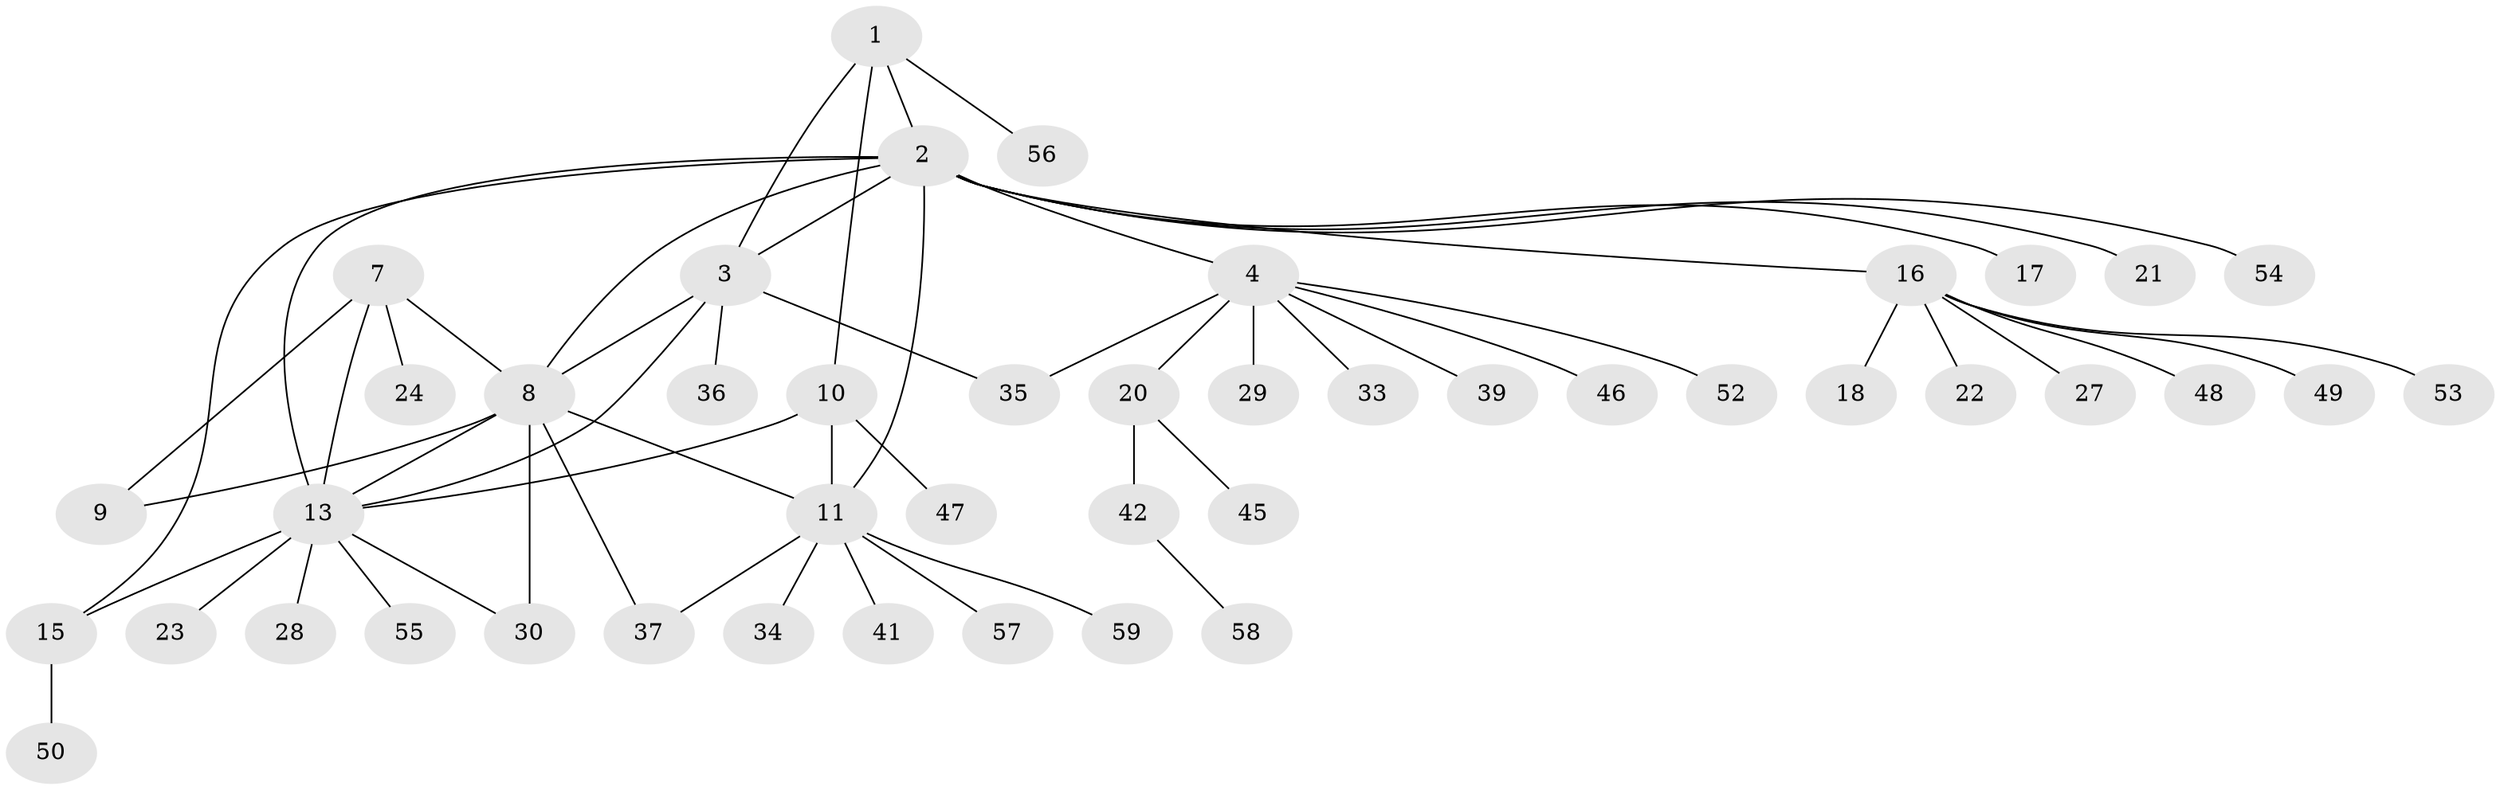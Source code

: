 // Generated by graph-tools (version 1.1) at 2025/24/03/03/25 07:24:14]
// undirected, 45 vertices, 57 edges
graph export_dot {
graph [start="1"]
  node [color=gray90,style=filled];
  1 [super="+40"];
  2 [super="+5"];
  3 [super="+60"];
  4 [super="+6"];
  7 [super="+19"];
  8 [super="+61"];
  9;
  10 [super="+26"];
  11 [super="+12"];
  13 [super="+14"];
  15 [super="+43"];
  16 [super="+32"];
  17;
  18;
  20 [super="+25"];
  21;
  22 [super="+31"];
  23;
  24;
  27;
  28 [super="+44"];
  29;
  30;
  33;
  34;
  35 [super="+38"];
  36;
  37;
  39;
  41;
  42 [super="+51"];
  45;
  46;
  47;
  48;
  49;
  50;
  52;
  53 [super="+62"];
  54;
  55;
  56;
  57;
  58;
  59;
  1 -- 2;
  1 -- 3;
  1 -- 10;
  1 -- 56;
  2 -- 3;
  2 -- 13;
  2 -- 16;
  2 -- 4 [weight=2];
  2 -- 8;
  2 -- 11;
  2 -- 15;
  2 -- 17;
  2 -- 21;
  2 -- 54;
  3 -- 8;
  3 -- 35;
  3 -- 36;
  3 -- 13;
  4 -- 20;
  4 -- 29;
  4 -- 33;
  4 -- 35;
  4 -- 52;
  4 -- 39;
  4 -- 46;
  7 -- 8;
  7 -- 9;
  7 -- 24;
  7 -- 13;
  8 -- 9;
  8 -- 11;
  8 -- 13;
  8 -- 30;
  8 -- 37;
  10 -- 11 [weight=2];
  10 -- 47;
  10 -- 13;
  11 -- 34;
  11 -- 37;
  11 -- 41;
  11 -- 57;
  11 -- 59;
  13 -- 15 [weight=2];
  13 -- 30;
  13 -- 55;
  13 -- 23;
  13 -- 28;
  15 -- 50;
  16 -- 18;
  16 -- 22;
  16 -- 27;
  16 -- 48;
  16 -- 49;
  16 -- 53;
  20 -- 42;
  20 -- 45;
  42 -- 58;
}
